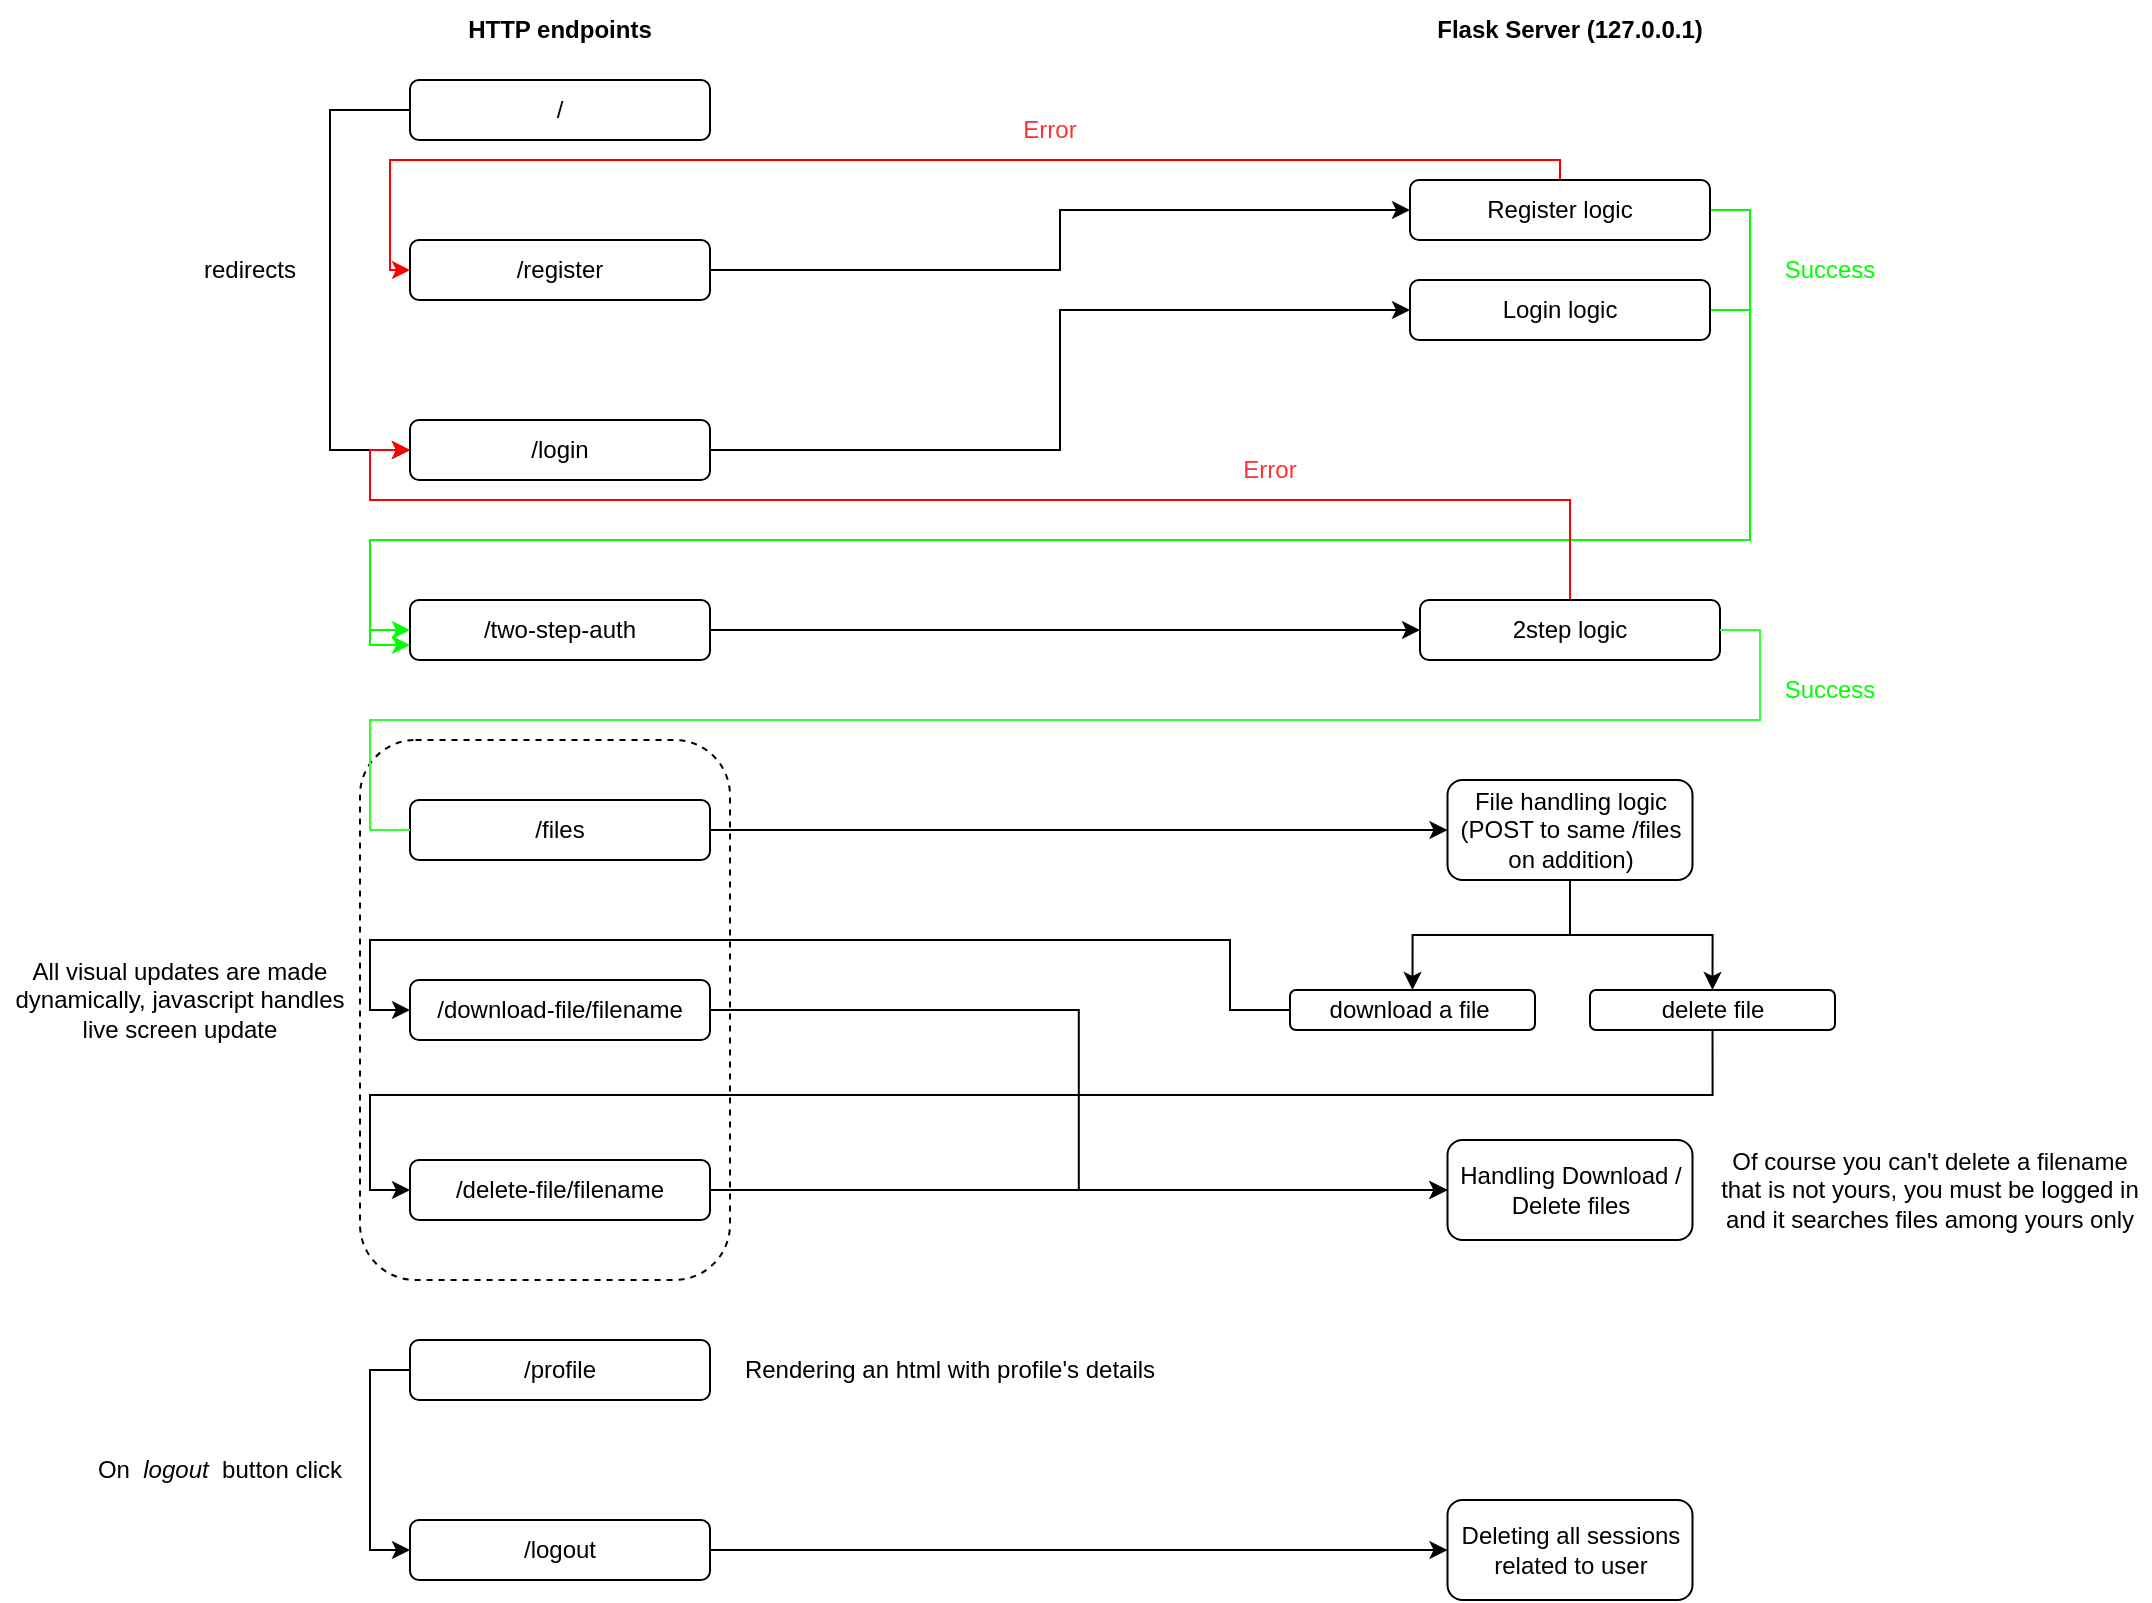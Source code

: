 <mxfile version="18.1.3" type="device"><diagram id="SGn9BPVOkHjlxuvL960n" name="Page-1"><mxGraphModel dx="2539" dy="993" grid="1" gridSize="10" guides="1" tooltips="1" connect="1" arrows="1" fold="1" page="1" pageScale="1" pageWidth="850" pageHeight="1100" math="0" shadow="0"><root><mxCell id="0"/><mxCell id="1" parent="0"/><mxCell id="iA8mPHLaGfa8ABoYWGfU-43" value="" style="rounded=1;whiteSpace=wrap;html=1;fontColor=#00FF00;fillColor=none;dashed=1;" vertex="1" parent="1"><mxGeometry x="75" y="470" width="185" height="270" as="geometry"/></mxCell><mxCell id="iA8mPHLaGfa8ABoYWGfU-12" style="edgeStyle=orthogonalEdgeStyle;rounded=0;orthogonalLoop=1;jettySize=auto;html=1;exitX=0;exitY=0.5;exitDx=0;exitDy=0;entryX=0;entryY=0.5;entryDx=0;entryDy=0;spacingTop=0;" edge="1" parent="1" source="iA8mPHLaGfa8ABoYWGfU-1" target="iA8mPHLaGfa8ABoYWGfU-3"><mxGeometry relative="1" as="geometry"><Array as="points"><mxPoint x="60" y="155"/><mxPoint x="60" y="325"/></Array></mxGeometry></mxCell><mxCell id="iA8mPHLaGfa8ABoYWGfU-1" value="/" style="rounded=1;whiteSpace=wrap;html=1;spacingTop=0;" vertex="1" parent="1"><mxGeometry x="100" y="140" width="150" height="30" as="geometry"/></mxCell><mxCell id="iA8mPHLaGfa8ABoYWGfU-17" style="edgeStyle=orthogonalEdgeStyle;rounded=0;orthogonalLoop=1;jettySize=auto;html=1;exitX=1;exitY=0.5;exitDx=0;exitDy=0;entryX=0;entryY=0.5;entryDx=0;entryDy=0;spacingTop=0;" edge="1" parent="1" source="iA8mPHLaGfa8ABoYWGfU-2" target="iA8mPHLaGfa8ABoYWGfU-16"><mxGeometry relative="1" as="geometry"/></mxCell><mxCell id="iA8mPHLaGfa8ABoYWGfU-2" value="/register" style="rounded=1;whiteSpace=wrap;html=1;spacingTop=0;" vertex="1" parent="1"><mxGeometry x="100" y="220" width="150" height="30" as="geometry"/></mxCell><mxCell id="iA8mPHLaGfa8ABoYWGfU-18" style="edgeStyle=orthogonalEdgeStyle;rounded=0;orthogonalLoop=1;jettySize=auto;html=1;exitX=1;exitY=0.5;exitDx=0;exitDy=0;entryX=0;entryY=0.5;entryDx=0;entryDy=0;spacingTop=0;" edge="1" parent="1" source="iA8mPHLaGfa8ABoYWGfU-3" target="iA8mPHLaGfa8ABoYWGfU-15"><mxGeometry relative="1" as="geometry"/></mxCell><mxCell id="iA8mPHLaGfa8ABoYWGfU-3" value="/login" style="rounded=1;whiteSpace=wrap;html=1;spacingTop=0;" vertex="1" parent="1"><mxGeometry x="100" y="310" width="150" height="30" as="geometry"/></mxCell><mxCell id="iA8mPHLaGfa8ABoYWGfU-26" style="edgeStyle=orthogonalEdgeStyle;rounded=0;orthogonalLoop=1;jettySize=auto;html=1;exitX=1;exitY=0.5;exitDx=0;exitDy=0;entryX=0;entryY=0.5;entryDx=0;entryDy=0;fontColor=#00FF00;strokeColor=#000000;" edge="1" parent="1" source="iA8mPHLaGfa8ABoYWGfU-4" target="iA8mPHLaGfa8ABoYWGfU-25"><mxGeometry relative="1" as="geometry"/></mxCell><mxCell id="iA8mPHLaGfa8ABoYWGfU-4" value="/two-step-auth" style="rounded=1;whiteSpace=wrap;html=1;spacingTop=0;" vertex="1" parent="1"><mxGeometry x="100" y="400" width="150" height="30" as="geometry"/></mxCell><mxCell id="iA8mPHLaGfa8ABoYWGfU-32" style="edgeStyle=orthogonalEdgeStyle;rounded=0;orthogonalLoop=1;jettySize=auto;html=1;exitX=1;exitY=0.5;exitDx=0;exitDy=0;entryX=0;entryY=0.5;entryDx=0;entryDy=0;fontColor=#00FF00;strokeColor=#000000;" edge="1" parent="1" source="iA8mPHLaGfa8ABoYWGfU-5" target="iA8mPHLaGfa8ABoYWGfU-31"><mxGeometry relative="1" as="geometry"/></mxCell><mxCell id="iA8mPHLaGfa8ABoYWGfU-5" value="/files" style="rounded=1;whiteSpace=wrap;html=1;spacingTop=0;" vertex="1" parent="1"><mxGeometry x="100" y="500" width="150" height="30" as="geometry"/></mxCell><mxCell id="iA8mPHLaGfa8ABoYWGfU-49" style="edgeStyle=orthogonalEdgeStyle;rounded=0;orthogonalLoop=1;jettySize=auto;html=1;exitX=1;exitY=0.5;exitDx=0;exitDy=0;entryX=0;entryY=0.5;entryDx=0;entryDy=0;fontColor=#00FF00;strokeColor=#000000;" edge="1" parent="1" source="iA8mPHLaGfa8ABoYWGfU-6" target="iA8mPHLaGfa8ABoYWGfU-48"><mxGeometry relative="1" as="geometry"/></mxCell><mxCell id="iA8mPHLaGfa8ABoYWGfU-6" value="/download-file/filename" style="rounded=1;whiteSpace=wrap;html=1;spacingTop=0;" vertex="1" parent="1"><mxGeometry x="100" y="590" width="150" height="30" as="geometry"/></mxCell><mxCell id="iA8mPHLaGfa8ABoYWGfU-50" style="edgeStyle=orthogonalEdgeStyle;rounded=0;orthogonalLoop=1;jettySize=auto;html=1;exitX=1;exitY=0.5;exitDx=0;exitDy=0;entryX=0;entryY=0.5;entryDx=0;entryDy=0;fontColor=#00FF00;strokeColor=#000000;" edge="1" parent="1" source="iA8mPHLaGfa8ABoYWGfU-7" target="iA8mPHLaGfa8ABoYWGfU-48"><mxGeometry relative="1" as="geometry"/></mxCell><mxCell id="iA8mPHLaGfa8ABoYWGfU-7" value="/delete-file/filename" style="rounded=1;whiteSpace=wrap;html=1;spacingTop=0;" vertex="1" parent="1"><mxGeometry x="100" y="680" width="150" height="30" as="geometry"/></mxCell><mxCell id="iA8mPHLaGfa8ABoYWGfU-54" style="edgeStyle=orthogonalEdgeStyle;rounded=0;orthogonalLoop=1;jettySize=auto;html=1;exitX=0;exitY=0.5;exitDx=0;exitDy=0;entryX=0;entryY=0.5;entryDx=0;entryDy=0;fontColor=#00FF00;strokeColor=#000000;" edge="1" parent="1" source="iA8mPHLaGfa8ABoYWGfU-8" target="iA8mPHLaGfa8ABoYWGfU-9"><mxGeometry relative="1" as="geometry"/></mxCell><mxCell id="iA8mPHLaGfa8ABoYWGfU-8" value="/profile" style="rounded=1;whiteSpace=wrap;html=1;spacingTop=0;" vertex="1" parent="1"><mxGeometry x="100" y="770" width="150" height="30" as="geometry"/></mxCell><mxCell id="iA8mPHLaGfa8ABoYWGfU-57" style="edgeStyle=orthogonalEdgeStyle;rounded=0;orthogonalLoop=1;jettySize=auto;html=1;exitX=1;exitY=0.5;exitDx=0;exitDy=0;entryX=0;entryY=0.5;entryDx=0;entryDy=0;fontColor=#00FF00;strokeColor=#000000;" edge="1" parent="1" source="iA8mPHLaGfa8ABoYWGfU-9" target="iA8mPHLaGfa8ABoYWGfU-56"><mxGeometry relative="1" as="geometry"/></mxCell><mxCell id="iA8mPHLaGfa8ABoYWGfU-9" value="/logout" style="rounded=1;whiteSpace=wrap;html=1;spacingTop=0;" vertex="1" parent="1"><mxGeometry x="100" y="860" width="150" height="30" as="geometry"/></mxCell><mxCell id="iA8mPHLaGfa8ABoYWGfU-11" value="&lt;b&gt;HTTP endpoints&lt;/b&gt;" style="text;html=1;strokeColor=none;fillColor=none;align=center;verticalAlign=middle;whiteSpace=wrap;rounded=0;spacingTop=0;" vertex="1" parent="1"><mxGeometry x="105" y="100" width="140" height="30" as="geometry"/></mxCell><mxCell id="iA8mPHLaGfa8ABoYWGfU-13" value="redirects" style="text;html=1;strokeColor=none;fillColor=none;align=center;verticalAlign=middle;whiteSpace=wrap;rounded=0;spacingTop=0;" vertex="1" parent="1"><mxGeometry x="-10" y="220" width="60" height="30" as="geometry"/></mxCell><mxCell id="iA8mPHLaGfa8ABoYWGfU-14" value="&lt;b&gt;Flask Server (127.0.0.1)&lt;/b&gt;" style="text;html=1;strokeColor=none;fillColor=none;align=center;verticalAlign=middle;whiteSpace=wrap;rounded=0;spacingTop=0;" vertex="1" parent="1"><mxGeometry x="610" y="100" width="140" height="30" as="geometry"/></mxCell><mxCell id="iA8mPHLaGfa8ABoYWGfU-23" style="edgeStyle=orthogonalEdgeStyle;rounded=0;orthogonalLoop=1;jettySize=auto;html=1;exitX=1;exitY=0.5;exitDx=0;exitDy=0;fontColor=#FF3333;strokeColor=#00FF00;entryX=0;entryY=0.75;entryDx=0;entryDy=0;" edge="1" parent="1" source="iA8mPHLaGfa8ABoYWGfU-15" target="iA8mPHLaGfa8ABoYWGfU-4"><mxGeometry relative="1" as="geometry"><mxPoint x="100" y="410" as="targetPoint"/><Array as="points"><mxPoint x="770" y="255"/><mxPoint x="770" y="370"/><mxPoint x="80" y="370"/><mxPoint x="80" y="423"/></Array></mxGeometry></mxCell><mxCell id="iA8mPHLaGfa8ABoYWGfU-15" value="Login logic" style="rounded=1;whiteSpace=wrap;html=1;spacingTop=0;" vertex="1" parent="1"><mxGeometry x="600" y="240" width="150" height="30" as="geometry"/></mxCell><mxCell id="iA8mPHLaGfa8ABoYWGfU-20" style="edgeStyle=orthogonalEdgeStyle;rounded=0;orthogonalLoop=1;jettySize=auto;html=1;exitX=0.5;exitY=0;exitDx=0;exitDy=0;entryX=0;entryY=0.5;entryDx=0;entryDy=0;spacingTop=0;fontColor=#FF3333;fillColor=#f8cecc;strokeColor=#FF0000;" edge="1" parent="1" source="iA8mPHLaGfa8ABoYWGfU-16" target="iA8mPHLaGfa8ABoYWGfU-2"><mxGeometry relative="1" as="geometry"><Array as="points"><mxPoint x="675" y="180"/><mxPoint x="90" y="180"/><mxPoint x="90" y="235"/></Array></mxGeometry></mxCell><mxCell id="iA8mPHLaGfa8ABoYWGfU-22" style="edgeStyle=orthogonalEdgeStyle;rounded=0;orthogonalLoop=1;jettySize=auto;html=1;exitX=1;exitY=0.5;exitDx=0;exitDy=0;fontColor=#FF3333;strokeColor=#00FF00;entryX=0;entryY=0.5;entryDx=0;entryDy=0;" edge="1" parent="1" source="iA8mPHLaGfa8ABoYWGfU-16" target="iA8mPHLaGfa8ABoYWGfU-4"><mxGeometry relative="1" as="geometry"><mxPoint x="480" y="400" as="targetPoint"/><Array as="points"><mxPoint x="770" y="205"/><mxPoint x="770" y="370"/><mxPoint x="80" y="370"/><mxPoint x="80" y="415"/></Array></mxGeometry></mxCell><mxCell id="iA8mPHLaGfa8ABoYWGfU-16" value="Register logic" style="rounded=1;whiteSpace=wrap;html=1;spacingTop=0;" vertex="1" parent="1"><mxGeometry x="600" y="190" width="150" height="30" as="geometry"/></mxCell><mxCell id="iA8mPHLaGfa8ABoYWGfU-21" value="Error" style="text;html=1;strokeColor=none;fillColor=none;align=center;verticalAlign=middle;whiteSpace=wrap;rounded=0;fontColor=#FF3333;" vertex="1" parent="1"><mxGeometry x="390" y="150" width="60" height="30" as="geometry"/></mxCell><mxCell id="iA8mPHLaGfa8ABoYWGfU-24" value="&lt;font color=&quot;#00ff00&quot;&gt;Success&lt;/font&gt;" style="text;html=1;strokeColor=none;fillColor=none;align=center;verticalAlign=middle;whiteSpace=wrap;rounded=0;fontColor=#FF3333;" vertex="1" parent="1"><mxGeometry x="780" y="220" width="60" height="30" as="geometry"/></mxCell><mxCell id="iA8mPHLaGfa8ABoYWGfU-29" style="edgeStyle=orthogonalEdgeStyle;rounded=0;orthogonalLoop=1;jettySize=auto;html=1;exitX=0.5;exitY=0;exitDx=0;exitDy=0;entryX=0;entryY=0.5;entryDx=0;entryDy=0;fontColor=#00FF00;strokeColor=#FF0000;" edge="1" parent="1" source="iA8mPHLaGfa8ABoYWGfU-25" target="iA8mPHLaGfa8ABoYWGfU-3"><mxGeometry relative="1" as="geometry"><Array as="points"><mxPoint x="680" y="350"/><mxPoint x="80" y="350"/><mxPoint x="80" y="325"/></Array></mxGeometry></mxCell><mxCell id="iA8mPHLaGfa8ABoYWGfU-25" value="2step logic" style="rounded=1;whiteSpace=wrap;html=1;spacingTop=0;" vertex="1" parent="1"><mxGeometry x="605" y="400" width="150" height="30" as="geometry"/></mxCell><mxCell id="iA8mPHLaGfa8ABoYWGfU-28" value="&lt;font color=&quot;#00ff00&quot;&gt;Success&lt;/font&gt;" style="text;html=1;strokeColor=none;fillColor=none;align=center;verticalAlign=middle;whiteSpace=wrap;rounded=0;fontColor=#FF3333;" vertex="1" parent="1"><mxGeometry x="780" y="430" width="60" height="30" as="geometry"/></mxCell><mxCell id="iA8mPHLaGfa8ABoYWGfU-30" value="Error" style="text;html=1;strokeColor=none;fillColor=none;align=center;verticalAlign=middle;whiteSpace=wrap;rounded=0;fontColor=#FF3333;" vertex="1" parent="1"><mxGeometry x="500" y="320" width="60" height="30" as="geometry"/></mxCell><mxCell id="iA8mPHLaGfa8ABoYWGfU-36" style="edgeStyle=orthogonalEdgeStyle;rounded=0;orthogonalLoop=1;jettySize=auto;html=1;exitX=0.5;exitY=1;exitDx=0;exitDy=0;entryX=0.5;entryY=0;entryDx=0;entryDy=0;fontColor=#00FF00;strokeColor=#000000;" edge="1" parent="1" source="iA8mPHLaGfa8ABoYWGfU-31" target="iA8mPHLaGfa8ABoYWGfU-34"><mxGeometry relative="1" as="geometry"/></mxCell><mxCell id="iA8mPHLaGfa8ABoYWGfU-37" style="edgeStyle=orthogonalEdgeStyle;rounded=0;orthogonalLoop=1;jettySize=auto;html=1;exitX=0.5;exitY=1;exitDx=0;exitDy=0;entryX=0.5;entryY=0;entryDx=0;entryDy=0;fontColor=#00FF00;strokeColor=#000000;" edge="1" parent="1" source="iA8mPHLaGfa8ABoYWGfU-31" target="iA8mPHLaGfa8ABoYWGfU-33"><mxGeometry relative="1" as="geometry"/></mxCell><mxCell id="iA8mPHLaGfa8ABoYWGfU-31" value="File handling logic (POST to same /files on addition)" style="rounded=1;whiteSpace=wrap;html=1;spacingTop=0;" vertex="1" parent="1"><mxGeometry x="618.75" y="490" width="122.5" height="50" as="geometry"/></mxCell><mxCell id="iA8mPHLaGfa8ABoYWGfU-39" style="edgeStyle=orthogonalEdgeStyle;rounded=0;orthogonalLoop=1;jettySize=auto;html=1;exitX=0.5;exitY=1;exitDx=0;exitDy=0;entryX=0;entryY=0.5;entryDx=0;entryDy=0;fontColor=#00FF00;strokeColor=#000000;" edge="1" parent="1" source="iA8mPHLaGfa8ABoYWGfU-33" target="iA8mPHLaGfa8ABoYWGfU-7"><mxGeometry relative="1" as="geometry"/></mxCell><mxCell id="iA8mPHLaGfa8ABoYWGfU-33" value="delete file" style="rounded=1;whiteSpace=wrap;html=1;spacingTop=0;" vertex="1" parent="1"><mxGeometry x="690" y="595" width="122.5" height="20" as="geometry"/></mxCell><mxCell id="iA8mPHLaGfa8ABoYWGfU-38" style="edgeStyle=orthogonalEdgeStyle;rounded=0;orthogonalLoop=1;jettySize=auto;html=1;exitX=0;exitY=0.5;exitDx=0;exitDy=0;entryX=0;entryY=0.5;entryDx=0;entryDy=0;fontColor=#00FF00;strokeColor=#000000;" edge="1" parent="1" source="iA8mPHLaGfa8ABoYWGfU-34" target="iA8mPHLaGfa8ABoYWGfU-6"><mxGeometry relative="1" as="geometry"><Array as="points"><mxPoint x="510" y="605"/><mxPoint x="510" y="570"/><mxPoint x="80" y="570"/><mxPoint x="80" y="605"/></Array></mxGeometry></mxCell><mxCell id="iA8mPHLaGfa8ABoYWGfU-34" value="download a file&amp;nbsp;" style="rounded=1;whiteSpace=wrap;html=1;spacingTop=0;" vertex="1" parent="1"><mxGeometry x="540" y="595" width="122.5" height="20" as="geometry"/></mxCell><mxCell id="iA8mPHLaGfa8ABoYWGfU-42" value="All visual updates are made dynamically, javascript handles live screen update" style="text;html=1;strokeColor=none;fillColor=none;align=center;verticalAlign=middle;whiteSpace=wrap;rounded=0;spacingTop=0;" vertex="1" parent="1"><mxGeometry x="-105" y="530" width="180" height="140" as="geometry"/></mxCell><mxCell id="iA8mPHLaGfa8ABoYWGfU-44" value="" style="edgeStyle=orthogonalEdgeStyle;rounded=0;orthogonalLoop=1;jettySize=auto;html=1;exitX=1;exitY=0.5;exitDx=0;exitDy=0;fontColor=#00FF00;strokeColor=#33FF33;endArrow=none;entryX=0;entryY=0.5;entryDx=0;entryDy=0;" edge="1" parent="1" source="iA8mPHLaGfa8ABoYWGfU-25" target="iA8mPHLaGfa8ABoYWGfU-5"><mxGeometry relative="1" as="geometry"><mxPoint x="755" y="415" as="sourcePoint"/><mxPoint x="-40" y="470" as="targetPoint"/><Array as="points"><mxPoint x="775" y="415"/><mxPoint x="775" y="460"/><mxPoint x="80" y="460"/><mxPoint x="80" y="515"/></Array></mxGeometry></mxCell><mxCell id="iA8mPHLaGfa8ABoYWGfU-48" value="Handling Download / Delete files" style="rounded=1;whiteSpace=wrap;html=1;spacingTop=0;" vertex="1" parent="1"><mxGeometry x="618.75" y="670" width="122.5" height="50" as="geometry"/></mxCell><mxCell id="iA8mPHLaGfa8ABoYWGfU-51" value="Of course you can't delete a filename that is not yours, you must be logged in and it searches files among yours only" style="text;html=1;strokeColor=none;fillColor=none;align=center;verticalAlign=middle;whiteSpace=wrap;rounded=0;spacingTop=0;" vertex="1" parent="1"><mxGeometry x="750" y="670" width="220" height="50" as="geometry"/></mxCell><mxCell id="iA8mPHLaGfa8ABoYWGfU-53" value="Rendering an html with profile's details" style="text;html=1;strokeColor=none;fillColor=none;align=center;verticalAlign=middle;whiteSpace=wrap;rounded=0;spacingTop=0;" vertex="1" parent="1"><mxGeometry x="260" y="760" width="220" height="50" as="geometry"/></mxCell><mxCell id="iA8mPHLaGfa8ABoYWGfU-55" value="On&amp;nbsp;&amp;nbsp;&lt;i&gt;logout&amp;nbsp;&amp;nbsp;&lt;/i&gt;button click" style="text;html=1;strokeColor=none;fillColor=none;align=center;verticalAlign=middle;whiteSpace=wrap;rounded=0;spacingTop=0;" vertex="1" parent="1"><mxGeometry x="-65" y="810" width="140" height="50" as="geometry"/></mxCell><mxCell id="iA8mPHLaGfa8ABoYWGfU-56" value="Deleting all sessions related to user" style="rounded=1;whiteSpace=wrap;html=1;spacingTop=0;" vertex="1" parent="1"><mxGeometry x="618.75" y="850" width="122.5" height="50" as="geometry"/></mxCell></root></mxGraphModel></diagram></mxfile>